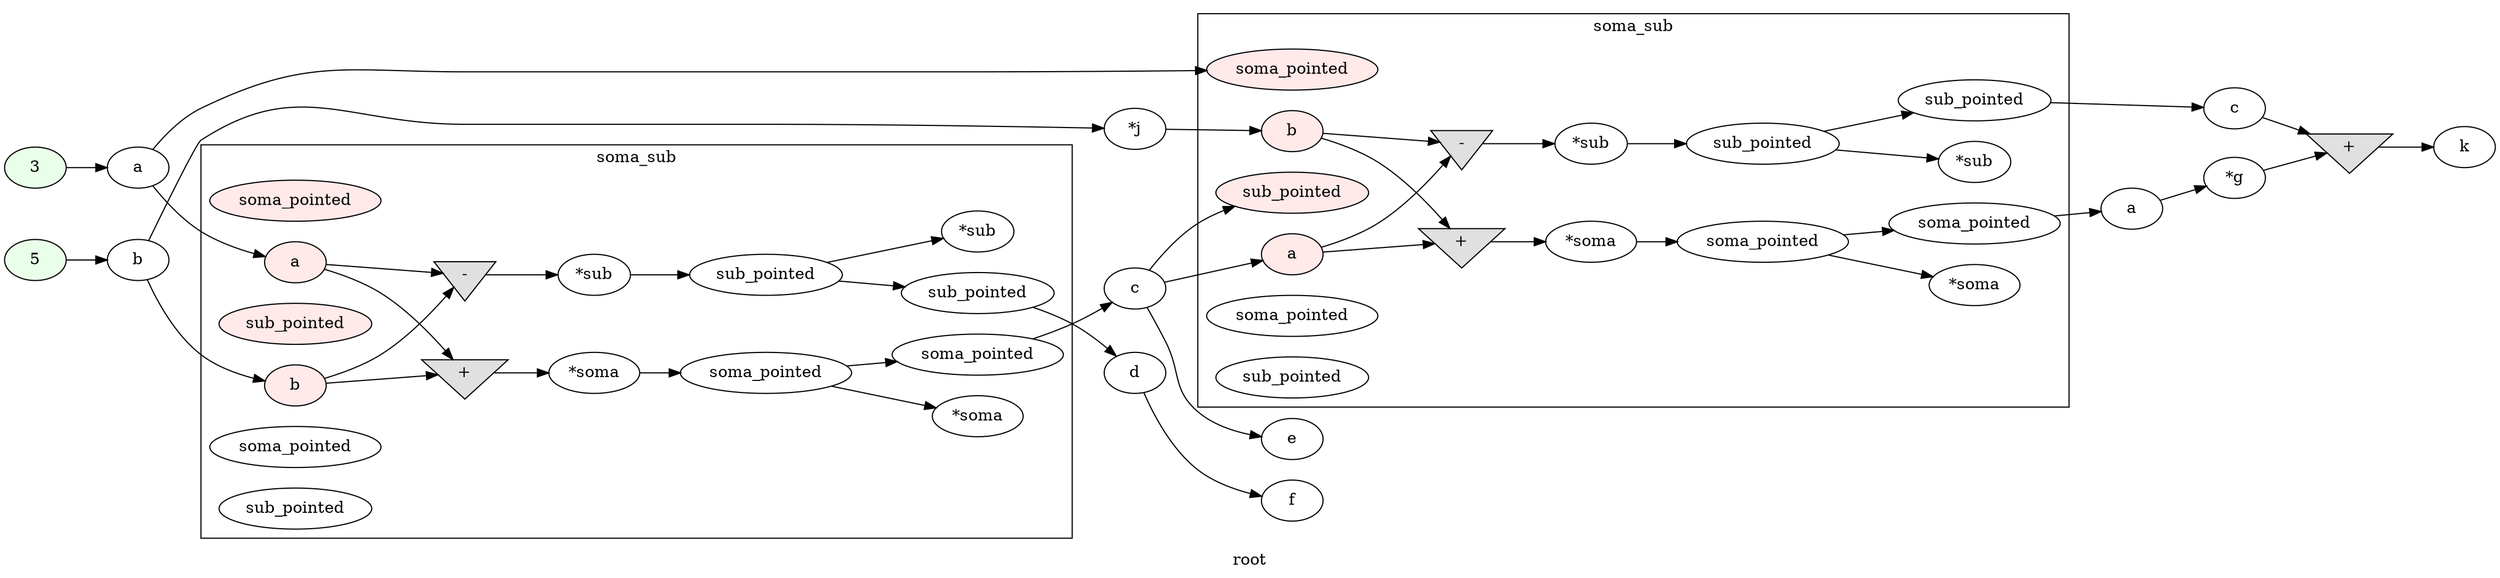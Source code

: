 digraph G
{
rankdir=LR;
label = "root";
	node_000021 [ label = "3", style=filled, fillcolor="#E9FFE9", startingline=10 ]
	node_000022 [ label = "a", startingline=10 ]
	node_000023 [ label = "5", style=filled, fillcolor="#E9FFE9", startingline=11 ]
	node_000024 [ label = "b", startingline=11 ]
	node_000041 [ label = "c", startingline=13 ]
	node_000042 [ label = "d", startingline=13 ]
	node_000043 [ label = "e", startingline=14 ]
	node_000044 [ label = "f", startingline=15 ]
	node_000045 [ label = "*j", startingline=20 ]
	node_000062 [ label = "a", startingline=20 ]
	node_000063 [ label = "c", startingline=20 ]
	node_000064 [ label = "*g", startingline=21 ]
	node_000065 [ label = "+", shape=invtriangle, style=filled, fillcolor="#E0E0E0", startingline=21 ]
	node_000066 [ label = "k", startingline=21 ]
subgraph cluster_1 {
label = "soma_sub";
parent = "G";
startingline = 13;
	node_000025 [ label = "soma_pointed", style=filled, fillcolor="#FFE9E9", startingline=2 ]
	node_000026 [ label = "b", style=filled, fillcolor="#FFE9E9", startingline=2 ]
	node_000027 [ label = "sub_pointed", style=filled, fillcolor="#FFE9E9", startingline=2 ]
	node_000028 [ label = "a", style=filled, fillcolor="#FFE9E9", startingline=2 ]
	node_000029 [ label = "soma_pointed", startingline=4 ]
	node_000030 [ label = "+", shape=invtriangle, style=filled, fillcolor="#E0E0E0", startingline=4 ]
	node_000031 [ label = "*soma", startingline=4 ]
	node_000032 [ label = "soma_pointed", startingline=4 ]
	node_000033 [ label = "sub_pointed", startingline=5 ]
	node_000034 [ label = "-", shape=invtriangle, style=filled, fillcolor="#E0E0E0", startingline=5 ]
	node_000035 [ label = "*sub", startingline=5 ]
	node_000036 [ label = "sub_pointed", startingline=5 ]
	node_000037 [ label = "*soma", startingline=3 ]
	node_000038 [ label = "*sub", startingline=3 ]
	node_000039 [ label = "soma_pointed", startingline=3 ]
	node_000040 [ label = "sub_pointed", startingline=3 ]
}
subgraph cluster_2 {
label = "soma_sub";
parent = "G";
startingline = 20;
	node_000046 [ label = "soma_pointed", style=filled, fillcolor="#FFE9E9", startingline=2 ]
	node_000047 [ label = "b", style=filled, fillcolor="#FFE9E9", startingline=2 ]
	node_000048 [ label = "sub_pointed", style=filled, fillcolor="#FFE9E9", startingline=2 ]
	node_000049 [ label = "a", style=filled, fillcolor="#FFE9E9", startingline=2 ]
	node_000050 [ label = "soma_pointed", startingline=4 ]
	node_000051 [ label = "+", shape=invtriangle, style=filled, fillcolor="#E0E0E0", startingline=4 ]
	node_000052 [ label = "*soma", startingline=4 ]
	node_000053 [ label = "soma_pointed", startingline=4 ]
	node_000054 [ label = "sub_pointed", startingline=5 ]
	node_000055 [ label = "-", shape=invtriangle, style=filled, fillcolor="#E0E0E0", startingline=5 ]
	node_000056 [ label = "*sub", startingline=5 ]
	node_000057 [ label = "sub_pointed", startingline=5 ]
	node_000058 [ label = "*soma", startingline=3 ]
	node_000059 [ label = "*sub", startingline=3 ]
	node_000060 [ label = "soma_pointed", startingline=3 ]
	node_000061 [ label = "sub_pointed", startingline=3 ]
}
	node_000021 -> node_000022
	node_000022 -> node_000028
	node_000022 -> node_000046
	node_000023 -> node_000024
	node_000024 -> node_000026
	node_000024 -> node_000045
	node_000041 -> node_000043
	node_000041 -> node_000049
	node_000041 -> node_000048
	node_000042 -> node_000044
	node_000045 -> node_000047
	node_000062 -> node_000064
	node_000063 -> node_000065
	node_000064 -> node_000065
	node_000065 -> node_000066
	node_000026 -> node_000030
	node_000026 -> node_000034
	node_000028 -> node_000030
	node_000028 -> node_000034
	node_000030 -> node_000031
	node_000031 -> node_000032
	node_000032 -> node_000037
	node_000032 -> node_000039
	node_000034 -> node_000035
	node_000035 -> node_000036
	node_000036 -> node_000038
	node_000036 -> node_000040
	node_000039 -> node_000041
	node_000040 -> node_000042
	node_000047 -> node_000051
	node_000047 -> node_000055
	node_000049 -> node_000051
	node_000049 -> node_000055
	node_000051 -> node_000052
	node_000052 -> node_000053
	node_000053 -> node_000058
	node_000053 -> node_000060
	node_000055 -> node_000056
	node_000056 -> node_000057
	node_000057 -> node_000059
	node_000057 -> node_000061
	node_000060 -> node_000062
	node_000061 -> node_000063
}

